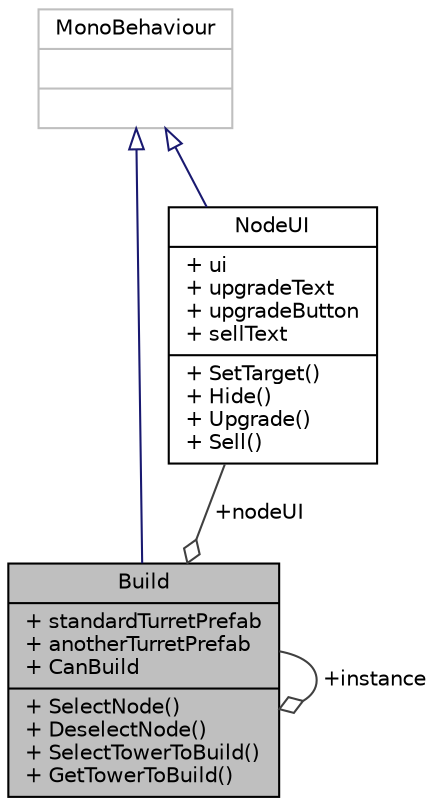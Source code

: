 digraph "Build"
{
 // LATEX_PDF_SIZE
  edge [fontname="Helvetica",fontsize="10",labelfontname="Helvetica",labelfontsize="10"];
  node [fontname="Helvetica",fontsize="10",shape=record];
  Node1 [label="{Build\n|+ standardTurretPrefab\l+ anotherTurretPrefab\l+ CanBuild\l|+ SelectNode()\l+ DeselectNode()\l+ SelectTowerToBuild()\l+ GetTowerToBuild()\l}",height=0.2,width=0.4,color="black", fillcolor="grey75", style="filled", fontcolor="black",tooltip=" "];
  Node2 -> Node1 [dir="back",color="midnightblue",fontsize="10",style="solid",arrowtail="onormal",fontname="Helvetica"];
  Node2 [label="{MonoBehaviour\n||}",height=0.2,width=0.4,color="grey75", fillcolor="white", style="filled",tooltip=" "];
  Node3 -> Node1 [color="grey25",fontsize="10",style="solid",label=" +nodeUI" ,arrowhead="odiamond",fontname="Helvetica"];
  Node3 [label="{NodeUI\n|+ ui\l+ upgradeText\l+ upgradeButton\l+ sellText\l|+ SetTarget()\l+ Hide()\l+ Upgrade()\l+ Sell()\l}",height=0.2,width=0.4,color="black", fillcolor="white", style="filled",URL="$class_node_u_i.html",tooltip=" "];
  Node2 -> Node3 [dir="back",color="midnightblue",fontsize="10",style="solid",arrowtail="onormal",fontname="Helvetica"];
  Node1 -> Node1 [color="grey25",fontsize="10",style="solid",label=" +instance" ,arrowhead="odiamond",fontname="Helvetica"];
}
